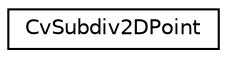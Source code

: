 digraph "Graphical Class Hierarchy"
{
 // LATEX_PDF_SIZE
  edge [fontname="Helvetica",fontsize="10",labelfontname="Helvetica",labelfontsize="10"];
  node [fontname="Helvetica",fontsize="10",shape=record];
  rankdir="LR";
  Node0 [label="CvSubdiv2DPoint",height=0.2,width=0.4,color="black", fillcolor="white", style="filled",URL="$struct_cv_subdiv2_d_point.html",tooltip=" "];
}
